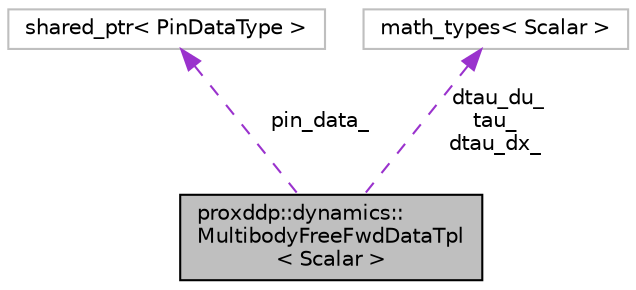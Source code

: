 digraph "proxddp::dynamics::MultibodyFreeFwdDataTpl&lt; Scalar &gt;"
{
 // LATEX_PDF_SIZE
  bgcolor="transparent";
  edge [fontname="Helvetica",fontsize="10",labelfontname="Helvetica",labelfontsize="10"];
  node [fontname="Helvetica",fontsize="10",shape=record];
  Node1 [label="proxddp::dynamics::\lMultibodyFreeFwdDataTpl\l\< Scalar \>",height=0.2,width=0.4,color="black", fillcolor="grey75", style="filled", fontcolor="black",tooltip=" "];
  Node2 -> Node1 [dir="back",color="darkorchid3",fontsize="10",style="dashed",label=" pin_data_" ,fontname="Helvetica"];
  Node2 [label="shared_ptr\< PinDataType \>",height=0.2,width=0.4,color="grey75",tooltip=" "];
  Node3 -> Node1 [dir="back",color="darkorchid3",fontsize="10",style="dashed",label=" dtau_du_\ntau_\ndtau_dx_" ,fontname="Helvetica"];
  Node3 [label="math_types\< Scalar \>",height=0.2,width=0.4,color="grey75",tooltip=" "];
}
